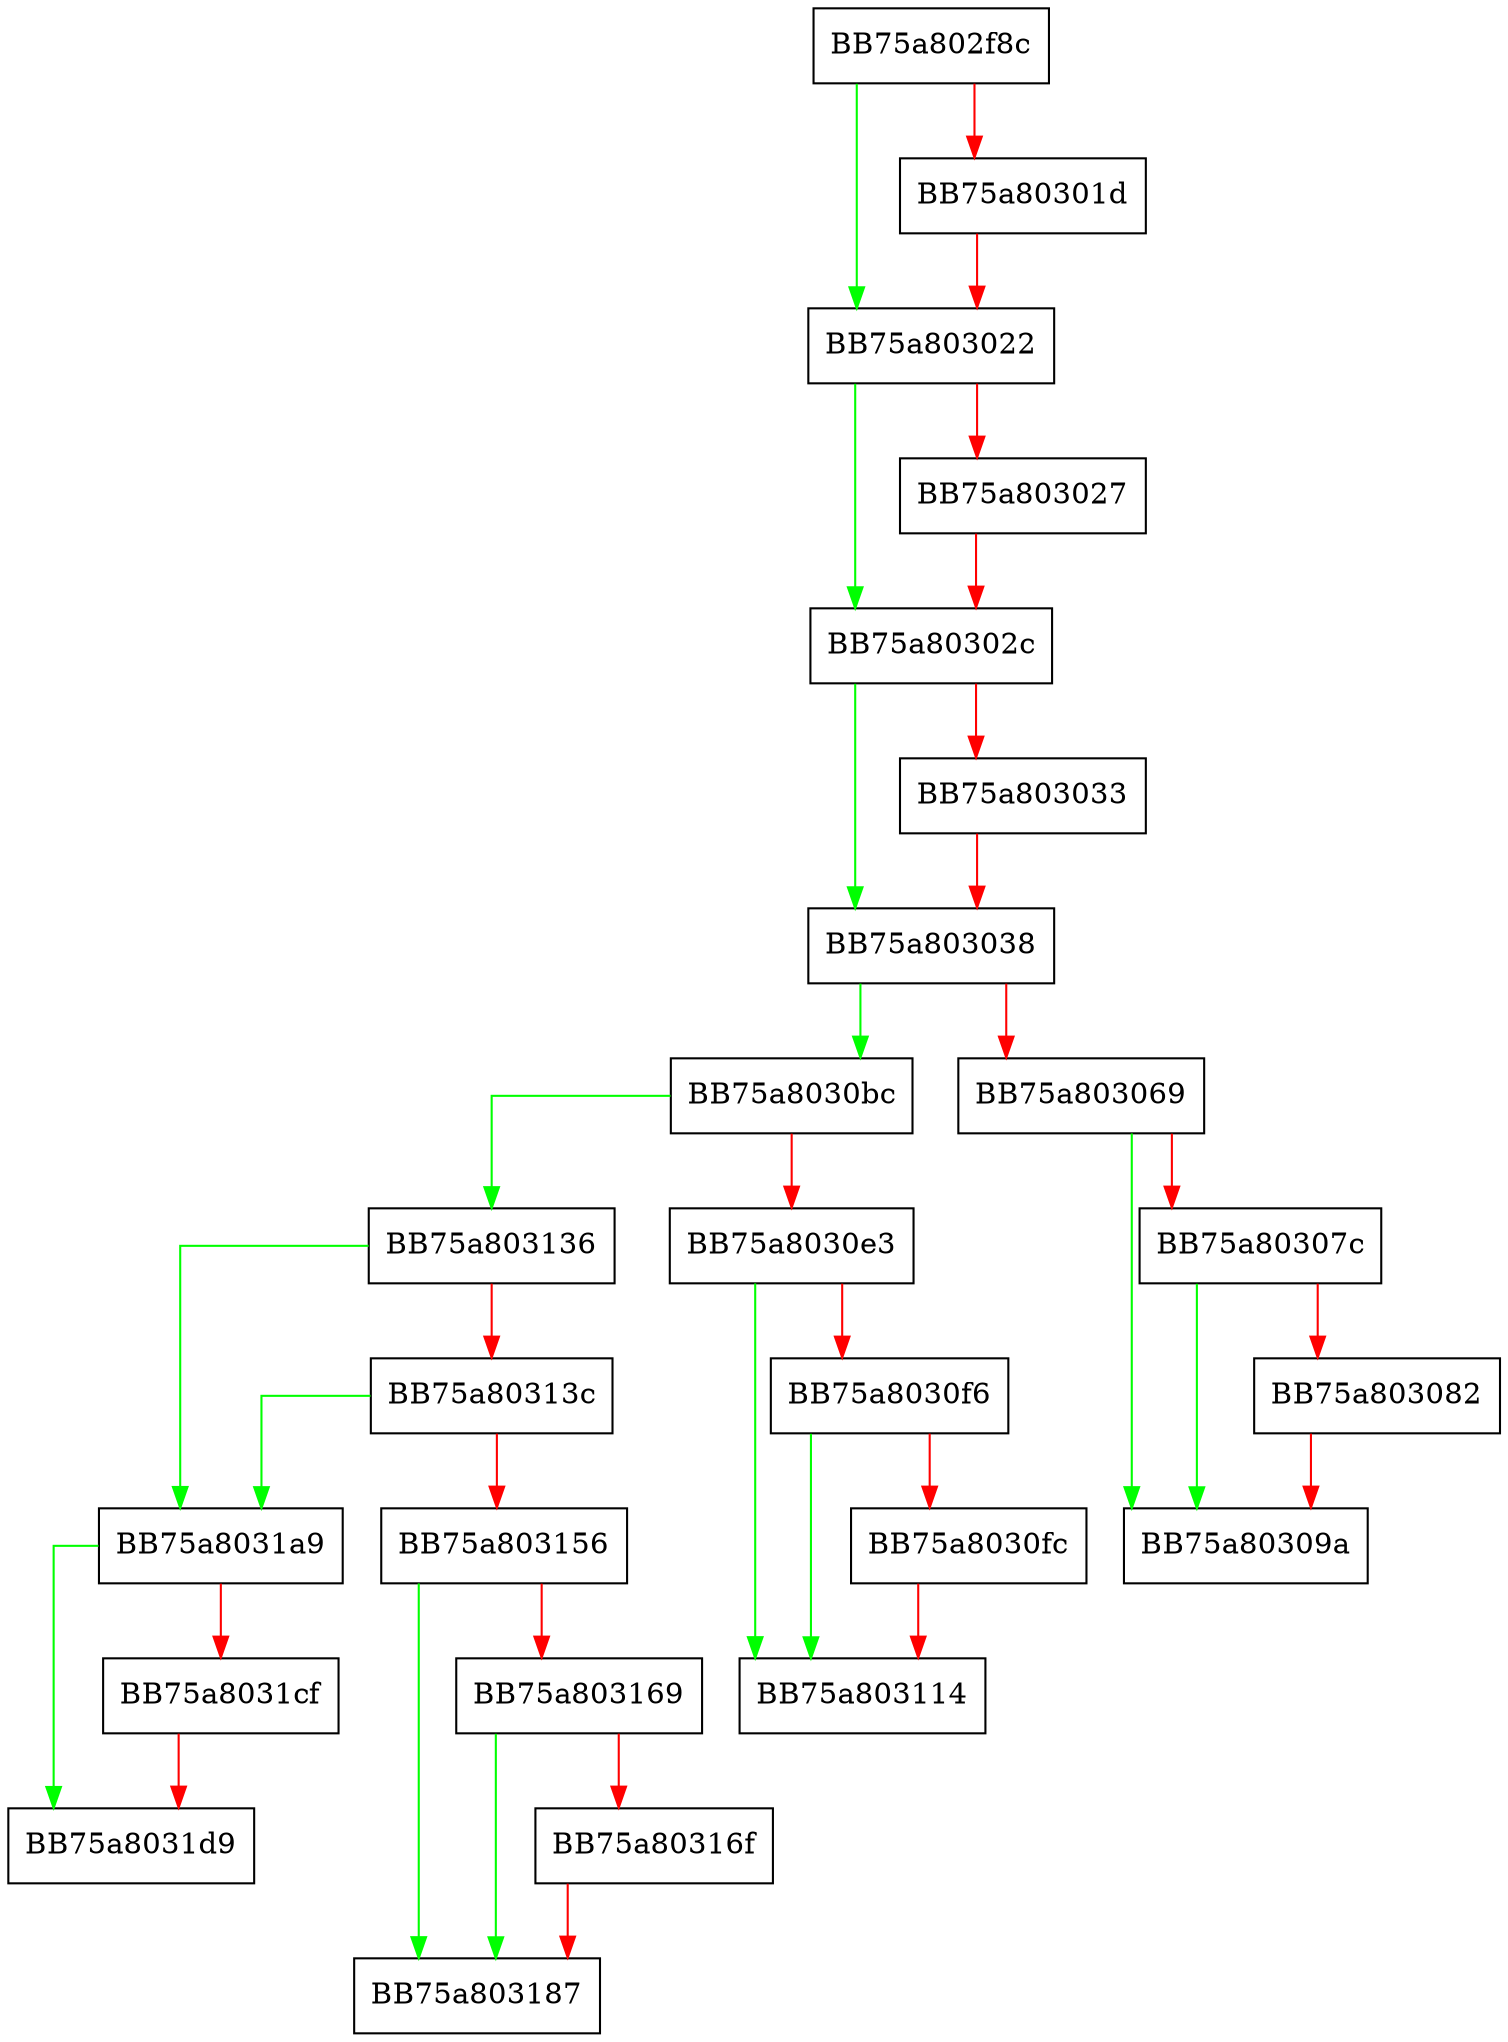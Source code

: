 digraph FileUpdateView {
  node [shape="box"];
  graph [splines=ortho];
  BB75a802f8c -> BB75a803022 [color="green"];
  BB75a802f8c -> BB75a80301d [color="red"];
  BB75a80301d -> BB75a803022 [color="red"];
  BB75a803022 -> BB75a80302c [color="green"];
  BB75a803022 -> BB75a803027 [color="red"];
  BB75a803027 -> BB75a80302c [color="red"];
  BB75a80302c -> BB75a803038 [color="green"];
  BB75a80302c -> BB75a803033 [color="red"];
  BB75a803033 -> BB75a803038 [color="red"];
  BB75a803038 -> BB75a8030bc [color="green"];
  BB75a803038 -> BB75a803069 [color="red"];
  BB75a803069 -> BB75a80309a [color="green"];
  BB75a803069 -> BB75a80307c [color="red"];
  BB75a80307c -> BB75a80309a [color="green"];
  BB75a80307c -> BB75a803082 [color="red"];
  BB75a803082 -> BB75a80309a [color="red"];
  BB75a8030bc -> BB75a803136 [color="green"];
  BB75a8030bc -> BB75a8030e3 [color="red"];
  BB75a8030e3 -> BB75a803114 [color="green"];
  BB75a8030e3 -> BB75a8030f6 [color="red"];
  BB75a8030f6 -> BB75a803114 [color="green"];
  BB75a8030f6 -> BB75a8030fc [color="red"];
  BB75a8030fc -> BB75a803114 [color="red"];
  BB75a803136 -> BB75a8031a9 [color="green"];
  BB75a803136 -> BB75a80313c [color="red"];
  BB75a80313c -> BB75a8031a9 [color="green"];
  BB75a80313c -> BB75a803156 [color="red"];
  BB75a803156 -> BB75a803187 [color="green"];
  BB75a803156 -> BB75a803169 [color="red"];
  BB75a803169 -> BB75a803187 [color="green"];
  BB75a803169 -> BB75a80316f [color="red"];
  BB75a80316f -> BB75a803187 [color="red"];
  BB75a8031a9 -> BB75a8031d9 [color="green"];
  BB75a8031a9 -> BB75a8031cf [color="red"];
  BB75a8031cf -> BB75a8031d9 [color="red"];
}